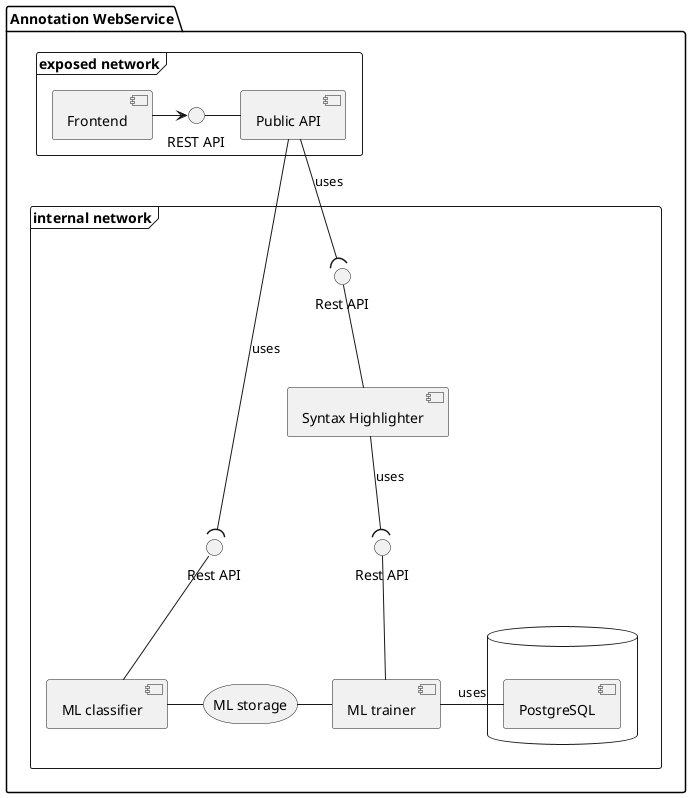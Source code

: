 @startuml
skinparam defaultFontName CMU Serif

package "Annotation WebService" {
  frame "exposed network" {
    [Frontend] as FrontendService
    
    () "REST API" as PAPIAPI
    [Public API] as PAPI
    PAPIAPI -  PAPI
  }
  
  frame "internal network" {

    () "Rest API" as MLTAPI
    [ML trainer] as MLT
    MLTAPI -- MLT

    () "Rest API" as SHAPI
    [Syntax Highlighter] as SH
    SHAPI -- SH
    
    () "Rest API" as MLCAPI
    [ML classifier] as MLC
    MLCAPI -- MLC

    database " " {
      [PostgreSQL] as PSQL
    }
    
    storage "ML storage" as MS
  }
  
  
  FrontendService -> PAPIAPI
 
  PAPI --( SHAPI :uses
   PAPI -( MLCAPI :uses
  MLT - PSQL :uses
  SH --( MLTAPI :uses
  MS - MLT
  MLC - MS
  
}
@enduml